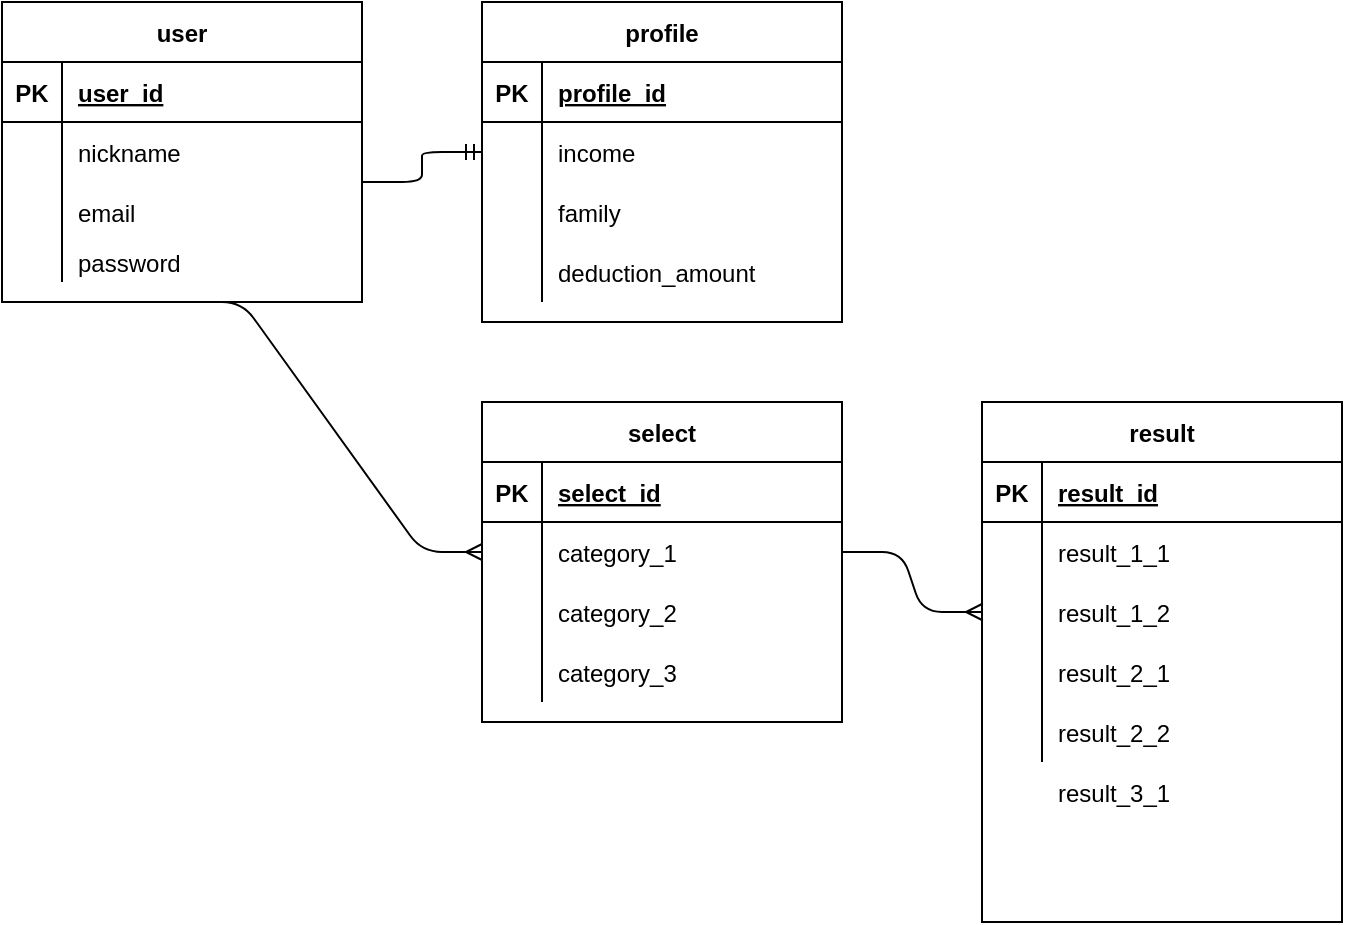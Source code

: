 <mxfile version="14.1.8" type="github">
  <diagram id="Sc9eVE7FiQSjsAITGZLR" name="ページ1">
    <mxGraphModel dx="666" dy="491" grid="1" gridSize="10" guides="1" tooltips="1" connect="1" arrows="1" fold="1" page="1" pageScale="1" pageWidth="827" pageHeight="1169" math="0" shadow="0">
      <root>
        <mxCell id="0" />
        <mxCell id="1" parent="0" />
        <mxCell id="9z4LvnD-65z1aTD6ECzE-55" value="user" style="shape=table;startSize=30;container=1;collapsible=1;childLayout=tableLayout;fixedRows=1;rowLines=0;fontStyle=1;align=center;resizeLast=1;" vertex="1" parent="1">
          <mxGeometry x="20" y="20" width="180" height="150" as="geometry" />
        </mxCell>
        <mxCell id="9z4LvnD-65z1aTD6ECzE-56" value="" style="shape=partialRectangle;collapsible=0;dropTarget=0;pointerEvents=0;fillColor=none;top=0;left=0;bottom=1;right=0;points=[[0,0.5],[1,0.5]];portConstraint=eastwest;" vertex="1" parent="9z4LvnD-65z1aTD6ECzE-55">
          <mxGeometry y="30" width="180" height="30" as="geometry" />
        </mxCell>
        <mxCell id="9z4LvnD-65z1aTD6ECzE-57" value="PK" style="shape=partialRectangle;connectable=0;fillColor=none;top=0;left=0;bottom=0;right=0;fontStyle=1;overflow=hidden;" vertex="1" parent="9z4LvnD-65z1aTD6ECzE-56">
          <mxGeometry width="30" height="30" as="geometry" />
        </mxCell>
        <mxCell id="9z4LvnD-65z1aTD6ECzE-58" value="user_id" style="shape=partialRectangle;connectable=0;fillColor=none;top=0;left=0;bottom=0;right=0;align=left;spacingLeft=6;fontStyle=5;overflow=hidden;" vertex="1" parent="9z4LvnD-65z1aTD6ECzE-56">
          <mxGeometry x="30" width="150" height="30" as="geometry" />
        </mxCell>
        <mxCell id="9z4LvnD-65z1aTD6ECzE-59" value="" style="shape=partialRectangle;collapsible=0;dropTarget=0;pointerEvents=0;fillColor=none;top=0;left=0;bottom=0;right=0;points=[[0,0.5],[1,0.5]];portConstraint=eastwest;" vertex="1" parent="9z4LvnD-65z1aTD6ECzE-55">
          <mxGeometry y="60" width="180" height="30" as="geometry" />
        </mxCell>
        <mxCell id="9z4LvnD-65z1aTD6ECzE-60" value="" style="shape=partialRectangle;connectable=0;fillColor=none;top=0;left=0;bottom=0;right=0;editable=1;overflow=hidden;" vertex="1" parent="9z4LvnD-65z1aTD6ECzE-59">
          <mxGeometry width="30" height="30" as="geometry" />
        </mxCell>
        <mxCell id="9z4LvnD-65z1aTD6ECzE-61" value="nickname" style="shape=partialRectangle;connectable=0;fillColor=none;top=0;left=0;bottom=0;right=0;align=left;spacingLeft=6;overflow=hidden;" vertex="1" parent="9z4LvnD-65z1aTD6ECzE-59">
          <mxGeometry x="30" width="150" height="30" as="geometry" />
        </mxCell>
        <mxCell id="9z4LvnD-65z1aTD6ECzE-62" value="" style="shape=partialRectangle;collapsible=0;dropTarget=0;pointerEvents=0;fillColor=none;top=0;left=0;bottom=0;right=0;points=[[0,0.5],[1,0.5]];portConstraint=eastwest;" vertex="1" parent="9z4LvnD-65z1aTD6ECzE-55">
          <mxGeometry y="90" width="180" height="30" as="geometry" />
        </mxCell>
        <mxCell id="9z4LvnD-65z1aTD6ECzE-63" value="" style="shape=partialRectangle;connectable=0;fillColor=none;top=0;left=0;bottom=0;right=0;editable=1;overflow=hidden;" vertex="1" parent="9z4LvnD-65z1aTD6ECzE-62">
          <mxGeometry width="30" height="30" as="geometry" />
        </mxCell>
        <mxCell id="9z4LvnD-65z1aTD6ECzE-64" value="email" style="shape=partialRectangle;connectable=0;fillColor=none;top=0;left=0;bottom=0;right=0;align=left;spacingLeft=6;overflow=hidden;" vertex="1" parent="9z4LvnD-65z1aTD6ECzE-62">
          <mxGeometry x="30" width="150" height="30" as="geometry" />
        </mxCell>
        <mxCell id="9z4LvnD-65z1aTD6ECzE-65" value="" style="shape=partialRectangle;collapsible=0;dropTarget=0;pointerEvents=0;fillColor=none;top=0;left=0;bottom=0;right=0;points=[[0,0.5],[1,0.5]];portConstraint=eastwest;" vertex="1" parent="9z4LvnD-65z1aTD6ECzE-55">
          <mxGeometry y="120" width="180" height="20" as="geometry" />
        </mxCell>
        <mxCell id="9z4LvnD-65z1aTD6ECzE-66" value="" style="shape=partialRectangle;connectable=0;fillColor=none;top=0;left=0;bottom=0;right=0;editable=1;overflow=hidden;" vertex="1" parent="9z4LvnD-65z1aTD6ECzE-65">
          <mxGeometry width="30" height="20" as="geometry" />
        </mxCell>
        <mxCell id="9z4LvnD-65z1aTD6ECzE-67" value="password" style="shape=partialRectangle;connectable=0;fillColor=none;top=0;left=0;bottom=0;right=0;align=left;spacingLeft=6;overflow=hidden;" vertex="1" parent="9z4LvnD-65z1aTD6ECzE-65">
          <mxGeometry x="30" width="150" height="20" as="geometry" />
        </mxCell>
        <mxCell id="9z4LvnD-65z1aTD6ECzE-68" value="profile" style="shape=table;startSize=30;container=1;collapsible=1;childLayout=tableLayout;fixedRows=1;rowLines=0;fontStyle=1;align=center;resizeLast=1;" vertex="1" parent="1">
          <mxGeometry x="260" y="20" width="180" height="160" as="geometry" />
        </mxCell>
        <mxCell id="9z4LvnD-65z1aTD6ECzE-69" value="" style="shape=partialRectangle;collapsible=0;dropTarget=0;pointerEvents=0;fillColor=none;top=0;left=0;bottom=1;right=0;points=[[0,0.5],[1,0.5]];portConstraint=eastwest;" vertex="1" parent="9z4LvnD-65z1aTD6ECzE-68">
          <mxGeometry y="30" width="180" height="30" as="geometry" />
        </mxCell>
        <mxCell id="9z4LvnD-65z1aTD6ECzE-70" value="PK" style="shape=partialRectangle;connectable=0;fillColor=none;top=0;left=0;bottom=0;right=0;fontStyle=1;overflow=hidden;" vertex="1" parent="9z4LvnD-65z1aTD6ECzE-69">
          <mxGeometry width="30" height="30" as="geometry" />
        </mxCell>
        <mxCell id="9z4LvnD-65z1aTD6ECzE-71" value="profile_id" style="shape=partialRectangle;connectable=0;fillColor=none;top=0;left=0;bottom=0;right=0;align=left;spacingLeft=6;fontStyle=5;overflow=hidden;" vertex="1" parent="9z4LvnD-65z1aTD6ECzE-69">
          <mxGeometry x="30" width="150" height="30" as="geometry" />
        </mxCell>
        <mxCell id="9z4LvnD-65z1aTD6ECzE-72" value="" style="shape=partialRectangle;collapsible=0;dropTarget=0;pointerEvents=0;fillColor=none;top=0;left=0;bottom=0;right=0;points=[[0,0.5],[1,0.5]];portConstraint=eastwest;" vertex="1" parent="9z4LvnD-65z1aTD6ECzE-68">
          <mxGeometry y="60" width="180" height="30" as="geometry" />
        </mxCell>
        <mxCell id="9z4LvnD-65z1aTD6ECzE-73" value="" style="shape=partialRectangle;connectable=0;fillColor=none;top=0;left=0;bottom=0;right=0;editable=1;overflow=hidden;" vertex="1" parent="9z4LvnD-65z1aTD6ECzE-72">
          <mxGeometry width="30" height="30" as="geometry" />
        </mxCell>
        <mxCell id="9z4LvnD-65z1aTD6ECzE-74" value="income" style="shape=partialRectangle;connectable=0;fillColor=none;top=0;left=0;bottom=0;right=0;align=left;spacingLeft=6;overflow=hidden;" vertex="1" parent="9z4LvnD-65z1aTD6ECzE-72">
          <mxGeometry x="30" width="150" height="30" as="geometry" />
        </mxCell>
        <mxCell id="9z4LvnD-65z1aTD6ECzE-75" value="" style="shape=partialRectangle;collapsible=0;dropTarget=0;pointerEvents=0;fillColor=none;top=0;left=0;bottom=0;right=0;points=[[0,0.5],[1,0.5]];portConstraint=eastwest;" vertex="1" parent="9z4LvnD-65z1aTD6ECzE-68">
          <mxGeometry y="90" width="180" height="30" as="geometry" />
        </mxCell>
        <mxCell id="9z4LvnD-65z1aTD6ECzE-76" value="" style="shape=partialRectangle;connectable=0;fillColor=none;top=0;left=0;bottom=0;right=0;editable=1;overflow=hidden;" vertex="1" parent="9z4LvnD-65z1aTD6ECzE-75">
          <mxGeometry width="30" height="30" as="geometry" />
        </mxCell>
        <mxCell id="9z4LvnD-65z1aTD6ECzE-77" value="family" style="shape=partialRectangle;connectable=0;fillColor=none;top=0;left=0;bottom=0;right=0;align=left;spacingLeft=6;overflow=hidden;" vertex="1" parent="9z4LvnD-65z1aTD6ECzE-75">
          <mxGeometry x="30" width="150" height="30" as="geometry" />
        </mxCell>
        <mxCell id="9z4LvnD-65z1aTD6ECzE-78" value="" style="shape=partialRectangle;collapsible=0;dropTarget=0;pointerEvents=0;fillColor=none;top=0;left=0;bottom=0;right=0;points=[[0,0.5],[1,0.5]];portConstraint=eastwest;" vertex="1" parent="9z4LvnD-65z1aTD6ECzE-68">
          <mxGeometry y="120" width="180" height="30" as="geometry" />
        </mxCell>
        <mxCell id="9z4LvnD-65z1aTD6ECzE-79" value="" style="shape=partialRectangle;connectable=0;fillColor=none;top=0;left=0;bottom=0;right=0;editable=1;overflow=hidden;" vertex="1" parent="9z4LvnD-65z1aTD6ECzE-78">
          <mxGeometry width="30" height="30" as="geometry" />
        </mxCell>
        <mxCell id="9z4LvnD-65z1aTD6ECzE-80" value="deduction_amount" style="shape=partialRectangle;connectable=0;fillColor=none;top=0;left=0;bottom=0;right=0;align=left;spacingLeft=6;overflow=hidden;" vertex="1" parent="9z4LvnD-65z1aTD6ECzE-78">
          <mxGeometry x="30" width="150" height="30" as="geometry" />
        </mxCell>
        <mxCell id="9z4LvnD-65z1aTD6ECzE-81" value="select" style="shape=table;startSize=30;container=1;collapsible=1;childLayout=tableLayout;fixedRows=1;rowLines=0;fontStyle=1;align=center;resizeLast=1;" vertex="1" parent="1">
          <mxGeometry x="260" y="220" width="180" height="160" as="geometry" />
        </mxCell>
        <mxCell id="9z4LvnD-65z1aTD6ECzE-82" value="" style="shape=partialRectangle;collapsible=0;dropTarget=0;pointerEvents=0;fillColor=none;top=0;left=0;bottom=1;right=0;points=[[0,0.5],[1,0.5]];portConstraint=eastwest;" vertex="1" parent="9z4LvnD-65z1aTD6ECzE-81">
          <mxGeometry y="30" width="180" height="30" as="geometry" />
        </mxCell>
        <mxCell id="9z4LvnD-65z1aTD6ECzE-83" value="PK" style="shape=partialRectangle;connectable=0;fillColor=none;top=0;left=0;bottom=0;right=0;fontStyle=1;overflow=hidden;" vertex="1" parent="9z4LvnD-65z1aTD6ECzE-82">
          <mxGeometry width="30" height="30" as="geometry" />
        </mxCell>
        <mxCell id="9z4LvnD-65z1aTD6ECzE-84" value="select_id" style="shape=partialRectangle;connectable=0;fillColor=none;top=0;left=0;bottom=0;right=0;align=left;spacingLeft=6;fontStyle=5;overflow=hidden;" vertex="1" parent="9z4LvnD-65z1aTD6ECzE-82">
          <mxGeometry x="30" width="150" height="30" as="geometry" />
        </mxCell>
        <mxCell id="9z4LvnD-65z1aTD6ECzE-85" value="" style="shape=partialRectangle;collapsible=0;dropTarget=0;pointerEvents=0;fillColor=none;top=0;left=0;bottom=0;right=0;points=[[0,0.5],[1,0.5]];portConstraint=eastwest;" vertex="1" parent="9z4LvnD-65z1aTD6ECzE-81">
          <mxGeometry y="60" width="180" height="30" as="geometry" />
        </mxCell>
        <mxCell id="9z4LvnD-65z1aTD6ECzE-86" value="" style="shape=partialRectangle;connectable=0;fillColor=none;top=0;left=0;bottom=0;right=0;editable=1;overflow=hidden;" vertex="1" parent="9z4LvnD-65z1aTD6ECzE-85">
          <mxGeometry width="30" height="30" as="geometry" />
        </mxCell>
        <mxCell id="9z4LvnD-65z1aTD6ECzE-87" value="category_1" style="shape=partialRectangle;connectable=0;fillColor=none;top=0;left=0;bottom=0;right=0;align=left;spacingLeft=6;overflow=hidden;" vertex="1" parent="9z4LvnD-65z1aTD6ECzE-85">
          <mxGeometry x="30" width="150" height="30" as="geometry" />
        </mxCell>
        <mxCell id="9z4LvnD-65z1aTD6ECzE-88" value="" style="shape=partialRectangle;collapsible=0;dropTarget=0;pointerEvents=0;fillColor=none;top=0;left=0;bottom=0;right=0;points=[[0,0.5],[1,0.5]];portConstraint=eastwest;" vertex="1" parent="9z4LvnD-65z1aTD6ECzE-81">
          <mxGeometry y="90" width="180" height="30" as="geometry" />
        </mxCell>
        <mxCell id="9z4LvnD-65z1aTD6ECzE-89" value="" style="shape=partialRectangle;connectable=0;fillColor=none;top=0;left=0;bottom=0;right=0;editable=1;overflow=hidden;" vertex="1" parent="9z4LvnD-65z1aTD6ECzE-88">
          <mxGeometry width="30" height="30" as="geometry" />
        </mxCell>
        <mxCell id="9z4LvnD-65z1aTD6ECzE-90" value="category_2" style="shape=partialRectangle;connectable=0;fillColor=none;top=0;left=0;bottom=0;right=0;align=left;spacingLeft=6;overflow=hidden;" vertex="1" parent="9z4LvnD-65z1aTD6ECzE-88">
          <mxGeometry x="30" width="150" height="30" as="geometry" />
        </mxCell>
        <mxCell id="9z4LvnD-65z1aTD6ECzE-91" value="" style="shape=partialRectangle;collapsible=0;dropTarget=0;pointerEvents=0;fillColor=none;top=0;left=0;bottom=0;right=0;points=[[0,0.5],[1,0.5]];portConstraint=eastwest;" vertex="1" parent="9z4LvnD-65z1aTD6ECzE-81">
          <mxGeometry y="120" width="180" height="30" as="geometry" />
        </mxCell>
        <mxCell id="9z4LvnD-65z1aTD6ECzE-92" value="" style="shape=partialRectangle;connectable=0;fillColor=none;top=0;left=0;bottom=0;right=0;editable=1;overflow=hidden;" vertex="1" parent="9z4LvnD-65z1aTD6ECzE-91">
          <mxGeometry width="30" height="30" as="geometry" />
        </mxCell>
        <mxCell id="9z4LvnD-65z1aTD6ECzE-93" value="category_3" style="shape=partialRectangle;connectable=0;fillColor=none;top=0;left=0;bottom=0;right=0;align=left;spacingLeft=6;overflow=hidden;" vertex="1" parent="9z4LvnD-65z1aTD6ECzE-91">
          <mxGeometry x="30" width="150" height="30" as="geometry" />
        </mxCell>
        <mxCell id="9z4LvnD-65z1aTD6ECzE-94" value="result" style="shape=table;startSize=30;container=1;collapsible=1;childLayout=tableLayout;fixedRows=1;rowLines=0;fontStyle=1;align=center;resizeLast=1;" vertex="1" parent="1">
          <mxGeometry x="510" y="220" width="180" height="260" as="geometry" />
        </mxCell>
        <mxCell id="9z4LvnD-65z1aTD6ECzE-95" value="" style="shape=partialRectangle;collapsible=0;dropTarget=0;pointerEvents=0;fillColor=none;top=0;left=0;bottom=1;right=0;points=[[0,0.5],[1,0.5]];portConstraint=eastwest;" vertex="1" parent="9z4LvnD-65z1aTD6ECzE-94">
          <mxGeometry y="30" width="180" height="30" as="geometry" />
        </mxCell>
        <mxCell id="9z4LvnD-65z1aTD6ECzE-96" value="PK" style="shape=partialRectangle;connectable=0;fillColor=none;top=0;left=0;bottom=0;right=0;fontStyle=1;overflow=hidden;" vertex="1" parent="9z4LvnD-65z1aTD6ECzE-95">
          <mxGeometry width="30" height="30" as="geometry" />
        </mxCell>
        <mxCell id="9z4LvnD-65z1aTD6ECzE-97" value="result_id" style="shape=partialRectangle;connectable=0;fillColor=none;top=0;left=0;bottom=0;right=0;align=left;spacingLeft=6;fontStyle=5;overflow=hidden;" vertex="1" parent="9z4LvnD-65z1aTD6ECzE-95">
          <mxGeometry x="30" width="150" height="30" as="geometry" />
        </mxCell>
        <mxCell id="9z4LvnD-65z1aTD6ECzE-98" value="" style="shape=partialRectangle;collapsible=0;dropTarget=0;pointerEvents=0;fillColor=none;top=0;left=0;bottom=0;right=0;points=[[0,0.5],[1,0.5]];portConstraint=eastwest;" vertex="1" parent="9z4LvnD-65z1aTD6ECzE-94">
          <mxGeometry y="60" width="180" height="30" as="geometry" />
        </mxCell>
        <mxCell id="9z4LvnD-65z1aTD6ECzE-99" value="" style="shape=partialRectangle;connectable=0;fillColor=none;top=0;left=0;bottom=0;right=0;editable=1;overflow=hidden;" vertex="1" parent="9z4LvnD-65z1aTD6ECzE-98">
          <mxGeometry width="30" height="30" as="geometry" />
        </mxCell>
        <mxCell id="9z4LvnD-65z1aTD6ECzE-100" value="result_1_1" style="shape=partialRectangle;connectable=0;fillColor=none;top=0;left=0;bottom=0;right=0;align=left;spacingLeft=6;overflow=hidden;" vertex="1" parent="9z4LvnD-65z1aTD6ECzE-98">
          <mxGeometry x="30" width="150" height="30" as="geometry" />
        </mxCell>
        <mxCell id="9z4LvnD-65z1aTD6ECzE-101" value="" style="shape=partialRectangle;collapsible=0;dropTarget=0;pointerEvents=0;fillColor=none;top=0;left=0;bottom=0;right=0;points=[[0,0.5],[1,0.5]];portConstraint=eastwest;" vertex="1" parent="9z4LvnD-65z1aTD6ECzE-94">
          <mxGeometry y="90" width="180" height="30" as="geometry" />
        </mxCell>
        <mxCell id="9z4LvnD-65z1aTD6ECzE-102" value="" style="shape=partialRectangle;connectable=0;fillColor=none;top=0;left=0;bottom=0;right=0;editable=1;overflow=hidden;" vertex="1" parent="9z4LvnD-65z1aTD6ECzE-101">
          <mxGeometry width="30" height="30" as="geometry" />
        </mxCell>
        <mxCell id="9z4LvnD-65z1aTD6ECzE-103" value="result_1_2" style="shape=partialRectangle;connectable=0;fillColor=none;top=0;left=0;bottom=0;right=0;align=left;spacingLeft=6;overflow=hidden;" vertex="1" parent="9z4LvnD-65z1aTD6ECzE-101">
          <mxGeometry x="30" width="150" height="30" as="geometry" />
        </mxCell>
        <mxCell id="9z4LvnD-65z1aTD6ECzE-104" value="" style="shape=partialRectangle;collapsible=0;dropTarget=0;pointerEvents=0;fillColor=none;top=0;left=0;bottom=0;right=0;points=[[0,0.5],[1,0.5]];portConstraint=eastwest;" vertex="1" parent="9z4LvnD-65z1aTD6ECzE-94">
          <mxGeometry y="120" width="180" height="30" as="geometry" />
        </mxCell>
        <mxCell id="9z4LvnD-65z1aTD6ECzE-105" value="" style="shape=partialRectangle;connectable=0;fillColor=none;top=0;left=0;bottom=0;right=0;editable=1;overflow=hidden;" vertex="1" parent="9z4LvnD-65z1aTD6ECzE-104">
          <mxGeometry width="30" height="30" as="geometry" />
        </mxCell>
        <mxCell id="9z4LvnD-65z1aTD6ECzE-106" value="result_2_1" style="shape=partialRectangle;connectable=0;fillColor=none;top=0;left=0;bottom=0;right=0;align=left;spacingLeft=6;overflow=hidden;" vertex="1" parent="9z4LvnD-65z1aTD6ECzE-104">
          <mxGeometry x="30" width="150" height="30" as="geometry" />
        </mxCell>
        <mxCell id="9z4LvnD-65z1aTD6ECzE-107" value="" style="shape=partialRectangle;collapsible=0;dropTarget=0;pointerEvents=0;fillColor=none;top=0;left=0;bottom=0;right=0;points=[[0,0.5],[1,0.5]];portConstraint=eastwest;" vertex="1" parent="9z4LvnD-65z1aTD6ECzE-94">
          <mxGeometry y="150" width="180" height="30" as="geometry" />
        </mxCell>
        <mxCell id="9z4LvnD-65z1aTD6ECzE-108" value="" style="shape=partialRectangle;connectable=0;fillColor=none;top=0;left=0;bottom=0;right=0;editable=1;overflow=hidden;" vertex="1" parent="9z4LvnD-65z1aTD6ECzE-107">
          <mxGeometry width="30" height="30" as="geometry" />
        </mxCell>
        <mxCell id="9z4LvnD-65z1aTD6ECzE-109" value="result_2_2" style="shape=partialRectangle;connectable=0;fillColor=none;top=0;left=0;bottom=0;right=0;align=left;spacingLeft=6;overflow=hidden;" vertex="1" parent="9z4LvnD-65z1aTD6ECzE-107">
          <mxGeometry x="30" width="150" height="30" as="geometry" />
        </mxCell>
        <mxCell id="9z4LvnD-65z1aTD6ECzE-126" value="result_3_1" style="shape=partialRectangle;connectable=0;fillColor=none;top=0;left=0;bottom=0;right=0;align=left;spacingLeft=6;overflow=hidden;" vertex="1" parent="1">
          <mxGeometry x="540" y="400" width="150" height="30" as="geometry" />
        </mxCell>
        <mxCell id="9z4LvnD-65z1aTD6ECzE-127" value="" style="edgeStyle=entityRelationEdgeStyle;fontSize=12;html=1;endArrow=ERmandOne;entryX=0;entryY=0.5;entryDx=0;entryDy=0;" edge="1" parent="1" target="9z4LvnD-65z1aTD6ECzE-72">
          <mxGeometry width="100" height="100" relative="1" as="geometry">
            <mxPoint x="200" y="110" as="sourcePoint" />
            <mxPoint x="300" y="10" as="targetPoint" />
          </mxGeometry>
        </mxCell>
        <mxCell id="9z4LvnD-65z1aTD6ECzE-130" value="" style="edgeStyle=entityRelationEdgeStyle;fontSize=12;html=1;endArrow=ERmany;exitX=0.5;exitY=1;exitDx=0;exitDy=0;entryX=0;entryY=0.5;entryDx=0;entryDy=0;" edge="1" parent="1" source="9z4LvnD-65z1aTD6ECzE-55" target="9z4LvnD-65z1aTD6ECzE-85">
          <mxGeometry width="100" height="100" relative="1" as="geometry">
            <mxPoint x="300" y="300" as="sourcePoint" />
            <mxPoint x="400" y="200" as="targetPoint" />
          </mxGeometry>
        </mxCell>
        <mxCell id="9z4LvnD-65z1aTD6ECzE-131" value="" style="edgeStyle=entityRelationEdgeStyle;fontSize=12;html=1;endArrow=ERmany;exitX=1;exitY=0.5;exitDx=0;exitDy=0;entryX=0;entryY=0.5;entryDx=0;entryDy=0;" edge="1" parent="1" source="9z4LvnD-65z1aTD6ECzE-85" target="9z4LvnD-65z1aTD6ECzE-101">
          <mxGeometry width="100" height="100" relative="1" as="geometry">
            <mxPoint x="550" y="150" as="sourcePoint" />
            <mxPoint x="700" y="275" as="targetPoint" />
          </mxGeometry>
        </mxCell>
      </root>
    </mxGraphModel>
  </diagram>
</mxfile>
